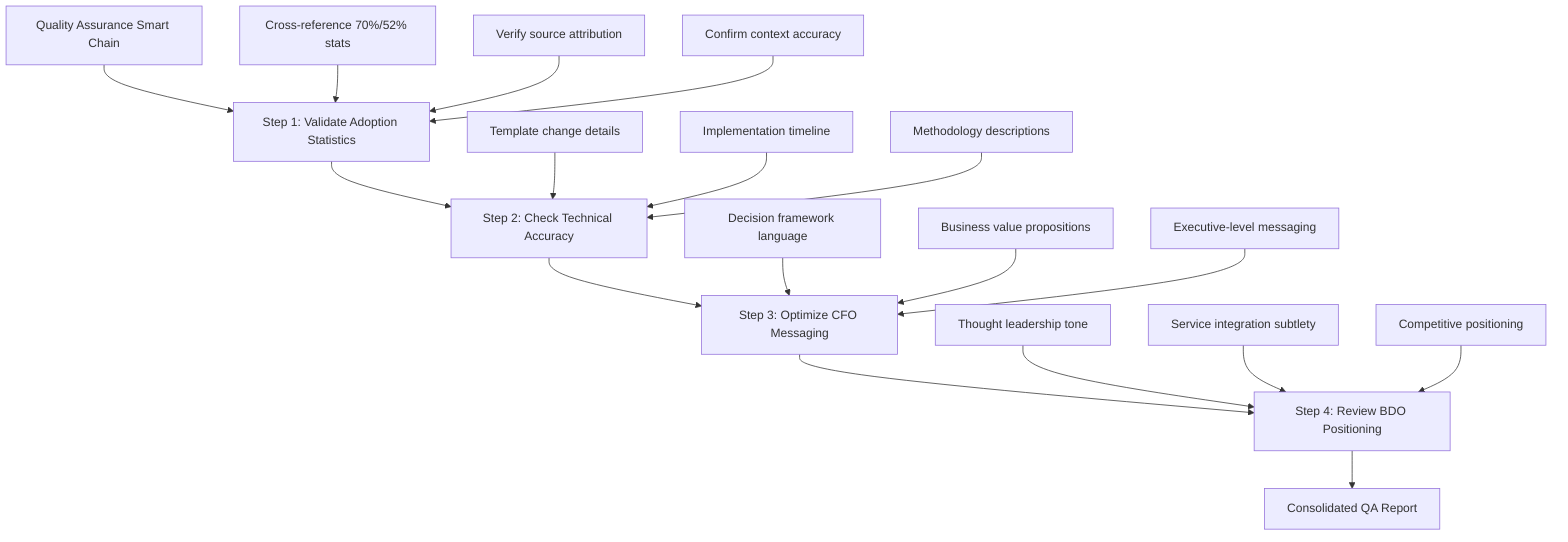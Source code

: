flowchart TD
    A[Quality Assurance Smart Chain] --> B[Step 1: Validate Adoption Statistics]
    B --> C[Step 2: Check Technical Accuracy]
    C --> D[Step 3: Optimize CFO Messaging]
    D --> E[Step 4: Review BDO Positioning]
    E --> F[Consolidated QA Report]
    
    B1[Cross-reference 70%/52% stats] --> B
    B2[Verify source attribution] --> B
    B3[Confirm context accuracy] --> B
    
    C1[Template change details] --> C
    C2[Implementation timeline] --> C
    C3[Methodology descriptions] --> C
    
    D1[Decision framework language] --> D
    D2[Business value propositions] --> D
    D3[Executive-level messaging] --> D
    
    E1[Thought leadership tone] --> E
    E2[Service integration subtlety] --> E
    E3[Competitive positioning] --> E